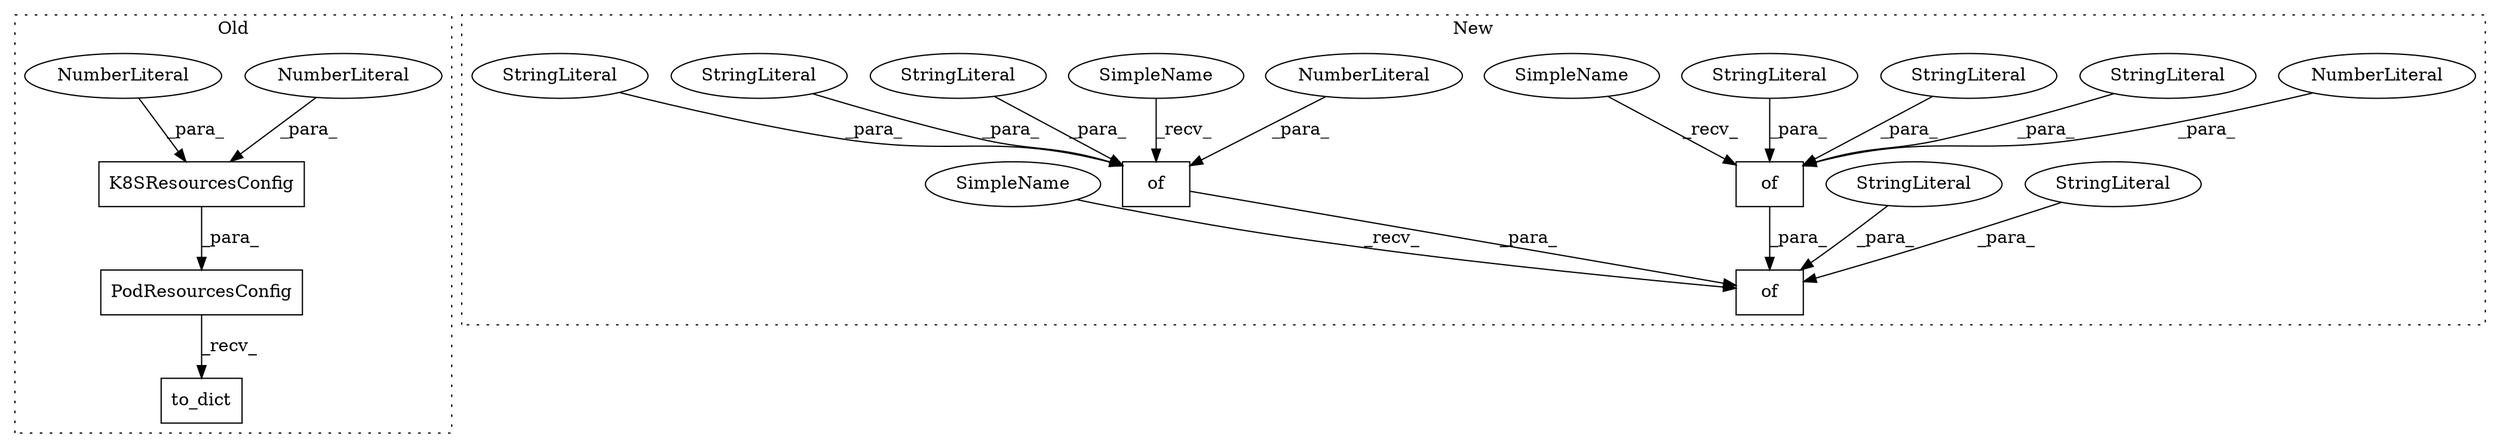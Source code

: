 digraph G {
subgraph cluster0 {
1 [label="K8SResourcesConfig" a="32" s="5864,5890" l="19,1" shape="box"];
4 [label="NumberLiteral" a="34" s="5883" l="3" shape="ellipse"];
5 [label="NumberLiteral" a="34" s="5887" l="3" shape="ellipse"];
9 [label="to_dict" a="32" s="5893" l="9" shape="box"];
14 [label="PodResourcesConfig" a="32" s="5819,5891" l="19,1" shape="box"];
label = "Old";
style="dotted";
}
subgraph cluster1 {
2 [label="of" a="32" s="5654,5680" l="3,1" shape="box"];
3 [label="NumberLiteral" a="34" s="5679" l="1" shape="ellipse"];
6 [label="of" a="32" s="5593,5681" l="3,1" shape="box"];
7 [label="of" a="32" s="5611,5639" l="3,1" shape="box"];
8 [label="NumberLiteral" a="34" s="5630" l="1" shape="ellipse"];
10 [label="StringLiteral" a="45" s="5624" l="5" shape="ellipse"];
11 [label="StringLiteral" a="45" s="5641" l="8" shape="ellipse"];
12 [label="StringLiteral" a="45" s="5614" l="5" shape="ellipse"];
13 [label="StringLiteral" a="45" s="5596" l="10" shape="ellipse"];
15 [label="StringLiteral" a="45" s="5665" l="5" shape="ellipse"];
16 [label="StringLiteral" a="45" s="5632" l="5" shape="ellipse"];
17 [label="StringLiteral" a="45" s="5657" l="5" shape="ellipse"];
18 [label="StringLiteral" a="45" s="5673" l="5" shape="ellipse"];
19 [label="SimpleName" a="42" s="5650" l="3" shape="ellipse"];
20 [label="SimpleName" a="42" s="5607" l="3" shape="ellipse"];
21 [label="SimpleName" a="42" s="5589" l="3" shape="ellipse"];
label = "New";
style="dotted";
}
1 -> 14 [label="_para_"];
2 -> 6 [label="_para_"];
3 -> 2 [label="_para_"];
4 -> 1 [label="_para_"];
5 -> 1 [label="_para_"];
7 -> 6 [label="_para_"];
8 -> 7 [label="_para_"];
10 -> 7 [label="_para_"];
11 -> 6 [label="_para_"];
12 -> 7 [label="_para_"];
13 -> 6 [label="_para_"];
14 -> 9 [label="_recv_"];
15 -> 2 [label="_para_"];
16 -> 7 [label="_para_"];
17 -> 2 [label="_para_"];
18 -> 2 [label="_para_"];
19 -> 2 [label="_recv_"];
20 -> 7 [label="_recv_"];
21 -> 6 [label="_recv_"];
}